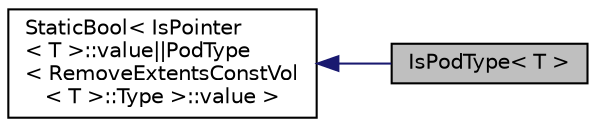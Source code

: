 digraph "IsPodType&lt; T &gt;"
{
  edge [fontname="Helvetica",fontsize="10",labelfontname="Helvetica",labelfontsize="10"];
  node [fontname="Helvetica",fontsize="10",shape=record];
  rankdir="LR";
  Node1 [label="IsPodType\< T \>",height=0.2,width=0.4,color="black", fillcolor="grey75", style="filled", fontcolor="black"];
  Node2 -> Node1 [dir="back",color="midnightblue",fontsize="10",style="solid",fontname="Helvetica"];
  Node2 [label="StaticBool\< IsPointer\l\< T \>::value\|\|PodType\l\< RemoveExtentsConstVol\l\< T \>::Type \>::value \>",height=0.2,width=0.4,color="black", fillcolor="white", style="filled",URL="$structevo_1_1_static_bool.html"];
}
